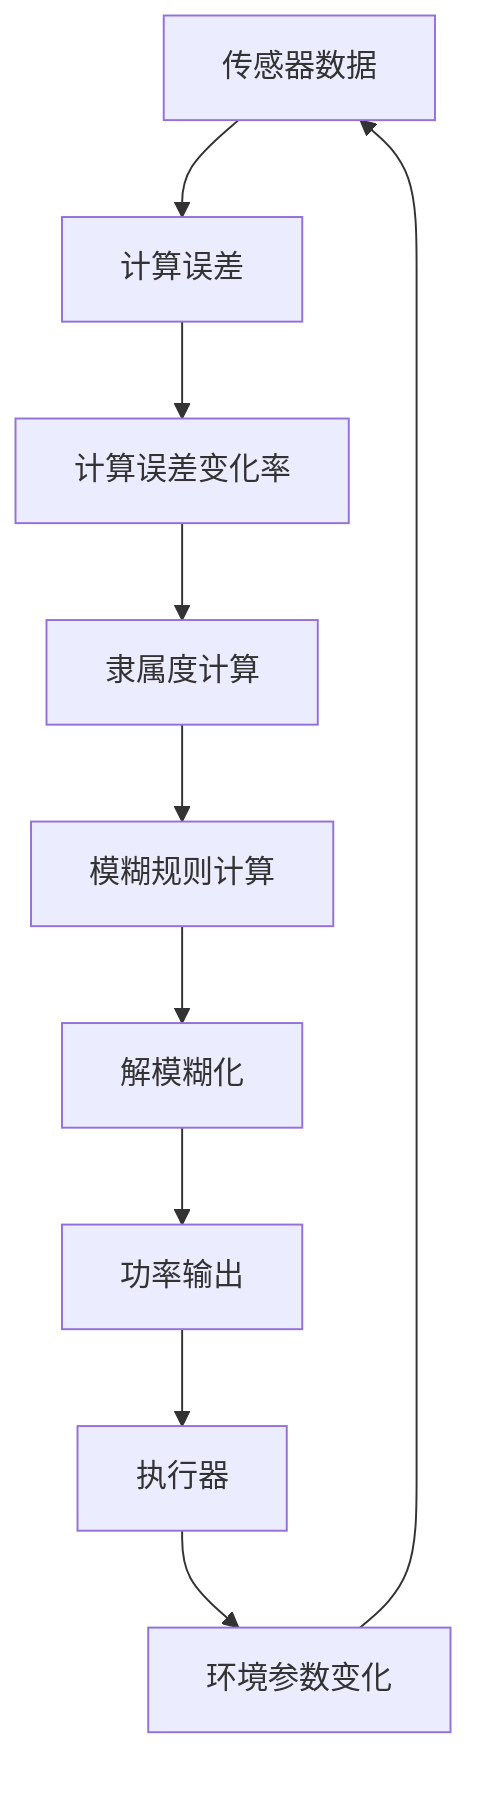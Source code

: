 flowchart TD
    A[传感器数据] --> B[计算误差]
    B --> C[计算误差变化率]
    
    C --> D[隶属度计算]
    D --> E[模糊规则计算]
    E --> F[解模糊化]
    
    F --> G[功率输出]
    G --> H[执行器]
    H --> I[环境参数变化]
    I --> A